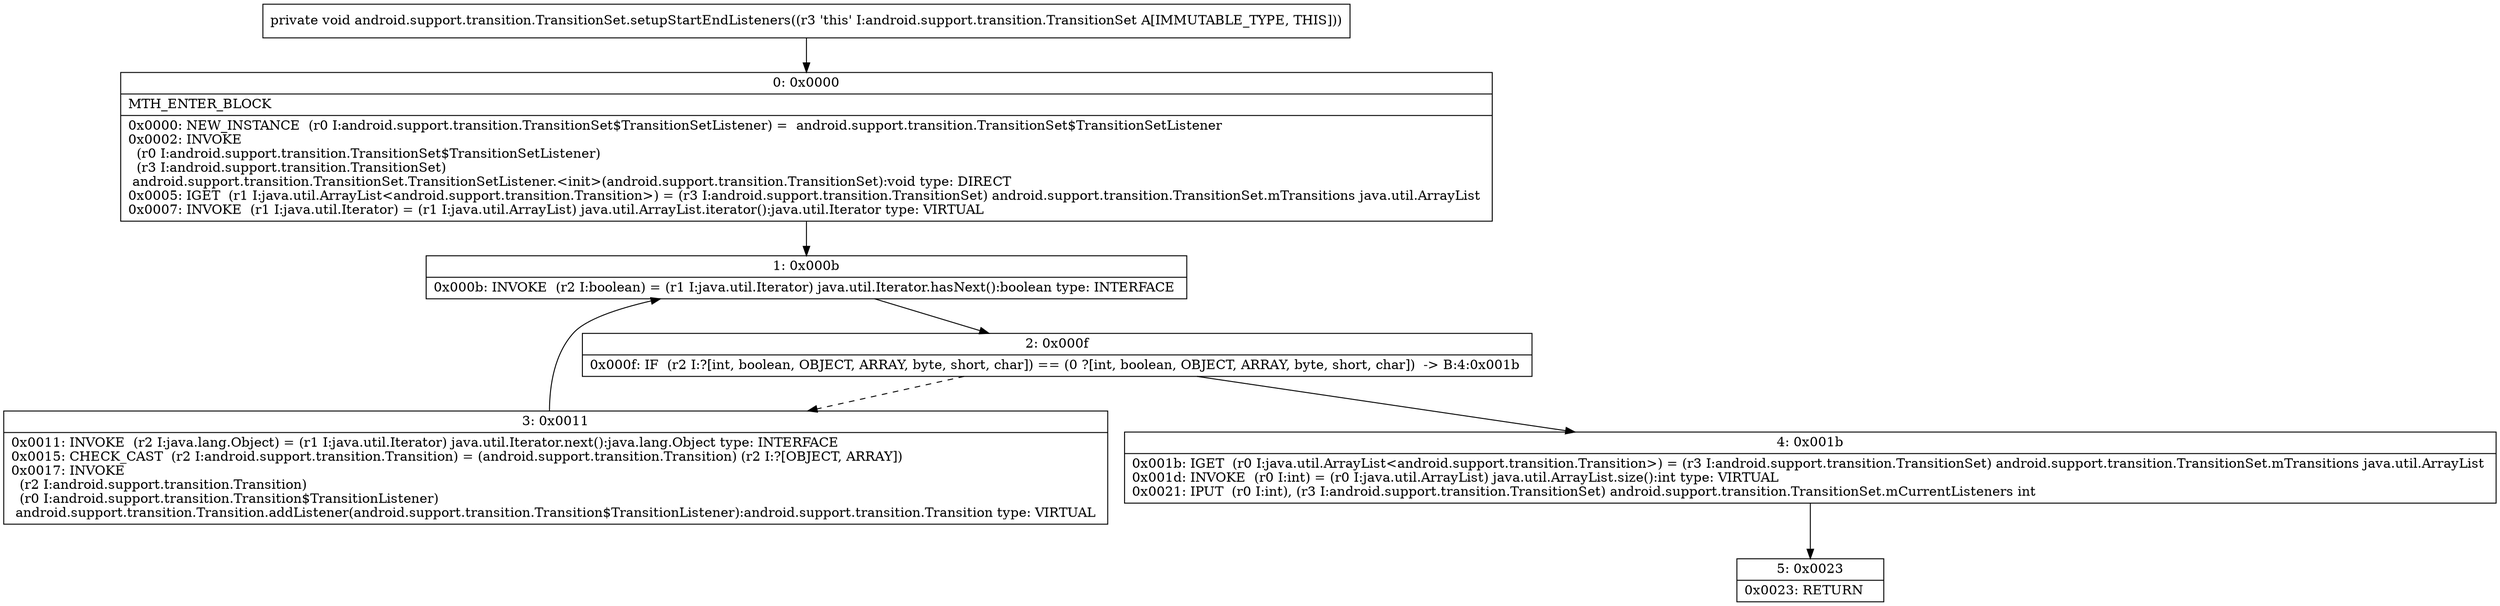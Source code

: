 digraph "CFG forandroid.support.transition.TransitionSet.setupStartEndListeners()V" {
Node_0 [shape=record,label="{0\:\ 0x0000|MTH_ENTER_BLOCK\l|0x0000: NEW_INSTANCE  (r0 I:android.support.transition.TransitionSet$TransitionSetListener) =  android.support.transition.TransitionSet$TransitionSetListener \l0x0002: INVOKE  \l  (r0 I:android.support.transition.TransitionSet$TransitionSetListener)\l  (r3 I:android.support.transition.TransitionSet)\l android.support.transition.TransitionSet.TransitionSetListener.\<init\>(android.support.transition.TransitionSet):void type: DIRECT \l0x0005: IGET  (r1 I:java.util.ArrayList\<android.support.transition.Transition\>) = (r3 I:android.support.transition.TransitionSet) android.support.transition.TransitionSet.mTransitions java.util.ArrayList \l0x0007: INVOKE  (r1 I:java.util.Iterator) = (r1 I:java.util.ArrayList) java.util.ArrayList.iterator():java.util.Iterator type: VIRTUAL \l}"];
Node_1 [shape=record,label="{1\:\ 0x000b|0x000b: INVOKE  (r2 I:boolean) = (r1 I:java.util.Iterator) java.util.Iterator.hasNext():boolean type: INTERFACE \l}"];
Node_2 [shape=record,label="{2\:\ 0x000f|0x000f: IF  (r2 I:?[int, boolean, OBJECT, ARRAY, byte, short, char]) == (0 ?[int, boolean, OBJECT, ARRAY, byte, short, char])  \-\> B:4:0x001b \l}"];
Node_3 [shape=record,label="{3\:\ 0x0011|0x0011: INVOKE  (r2 I:java.lang.Object) = (r1 I:java.util.Iterator) java.util.Iterator.next():java.lang.Object type: INTERFACE \l0x0015: CHECK_CAST  (r2 I:android.support.transition.Transition) = (android.support.transition.Transition) (r2 I:?[OBJECT, ARRAY]) \l0x0017: INVOKE  \l  (r2 I:android.support.transition.Transition)\l  (r0 I:android.support.transition.Transition$TransitionListener)\l android.support.transition.Transition.addListener(android.support.transition.Transition$TransitionListener):android.support.transition.Transition type: VIRTUAL \l}"];
Node_4 [shape=record,label="{4\:\ 0x001b|0x001b: IGET  (r0 I:java.util.ArrayList\<android.support.transition.Transition\>) = (r3 I:android.support.transition.TransitionSet) android.support.transition.TransitionSet.mTransitions java.util.ArrayList \l0x001d: INVOKE  (r0 I:int) = (r0 I:java.util.ArrayList) java.util.ArrayList.size():int type: VIRTUAL \l0x0021: IPUT  (r0 I:int), (r3 I:android.support.transition.TransitionSet) android.support.transition.TransitionSet.mCurrentListeners int \l}"];
Node_5 [shape=record,label="{5\:\ 0x0023|0x0023: RETURN   \l}"];
MethodNode[shape=record,label="{private void android.support.transition.TransitionSet.setupStartEndListeners((r3 'this' I:android.support.transition.TransitionSet A[IMMUTABLE_TYPE, THIS])) }"];
MethodNode -> Node_0;
Node_0 -> Node_1;
Node_1 -> Node_2;
Node_2 -> Node_3[style=dashed];
Node_2 -> Node_4;
Node_3 -> Node_1;
Node_4 -> Node_5;
}

